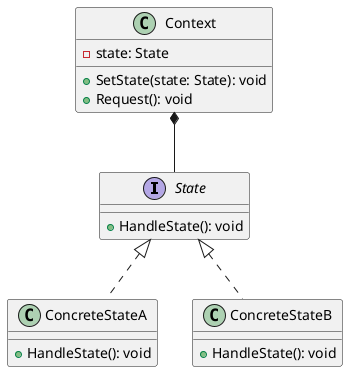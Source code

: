 @startuml

interface State {
    + HandleState(): void
}

class ConcreteStateA {
    + HandleState(): void
}

class ConcreteStateB {
    + HandleState(): void
}

class Context {
    - state: State
    + SetState(state: State): void
    + Request(): void
}

State <|.. ConcreteStateA
State <|.. ConcreteStateB

Context *-- State

@enduml

